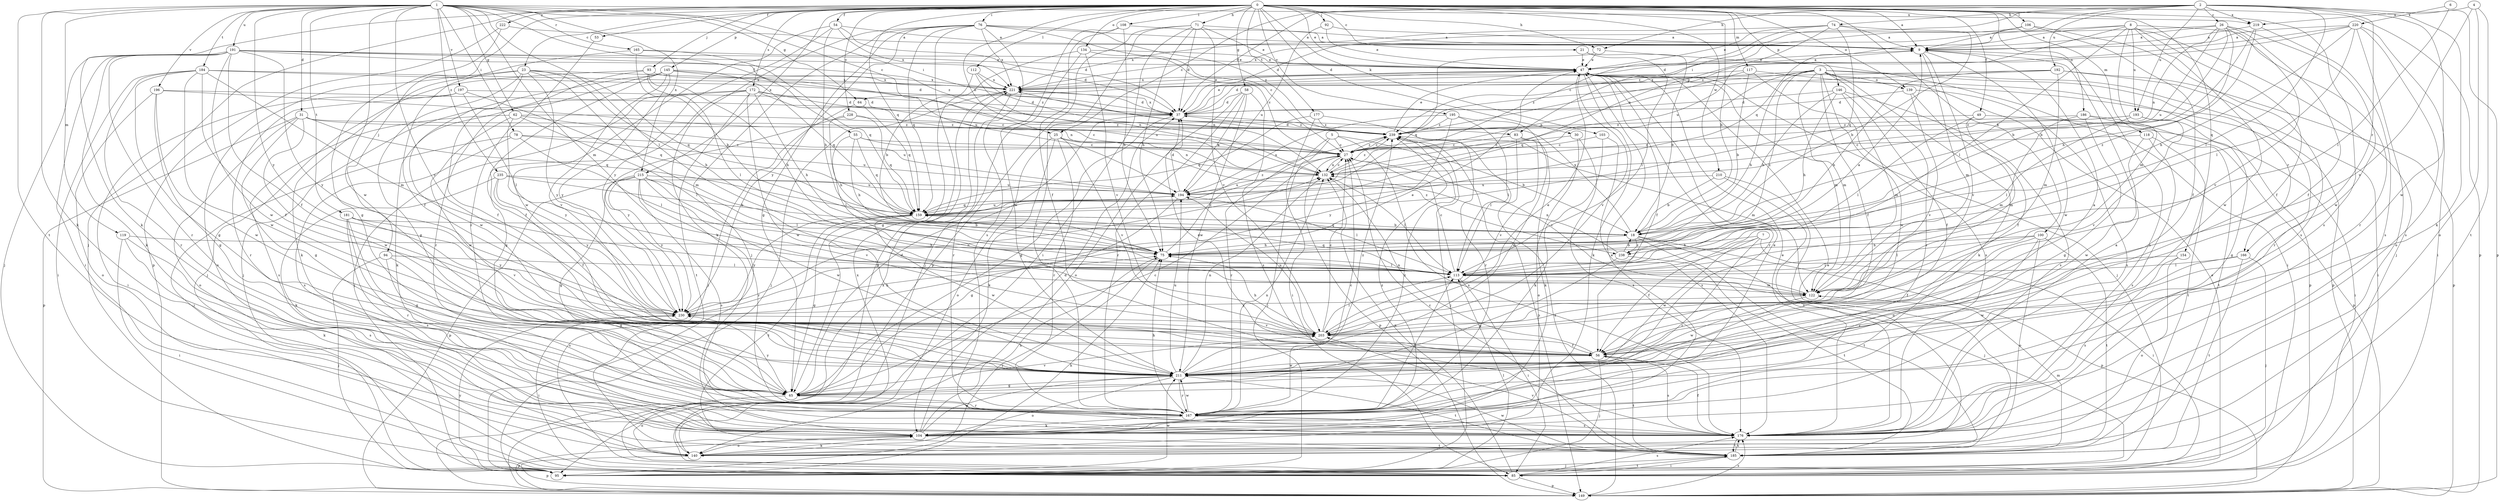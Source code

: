 strict digraph  {
0;
1;
2;
3;
4;
5;
6;
7;
8;
9;
18;
21;
23;
25;
26;
27;
30;
31;
37;
47;
49;
53;
54;
55;
56;
58;
62;
64;
65;
71;
72;
74;
75;
76;
78;
83;
85;
92;
93;
94;
95;
100;
103;
104;
106;
108;
112;
113;
117;
118;
119;
122;
132;
134;
139;
140;
145;
146;
149;
154;
159;
165;
166;
167;
172;
176;
177;
181;
184;
185;
186;
191;
192;
193;
194;
195;
196;
197;
203;
210;
211;
215;
219;
220;
221;
222;
228;
230;
235;
238;
239;
0 -> 9  [label=a];
0 -> 18  [label=b];
0 -> 21  [label=c];
0 -> 23  [label=c];
0 -> 30  [label=d];
0 -> 47  [label=e];
0 -> 49  [label=f];
0 -> 53  [label=f];
0 -> 54  [label=f];
0 -> 58  [label=g];
0 -> 71  [label=h];
0 -> 72  [label=h];
0 -> 76  [label=i];
0 -> 92  [label=j];
0 -> 93  [label=j];
0 -> 94  [label=j];
0 -> 95  [label=j];
0 -> 100  [label=k];
0 -> 103  [label=k];
0 -> 104  [label=k];
0 -> 106  [label=l];
0 -> 108  [label=l];
0 -> 112  [label=l];
0 -> 117  [label=m];
0 -> 118  [label=m];
0 -> 132  [label=n];
0 -> 134  [label=o];
0 -> 139  [label=o];
0 -> 145  [label=p];
0 -> 146  [label=p];
0 -> 149  [label=p];
0 -> 154  [label=q];
0 -> 159  [label=q];
0 -> 172  [label=s];
0 -> 176  [label=s];
0 -> 177  [label=t];
0 -> 186  [label=u];
0 -> 195  [label=v];
0 -> 210  [label=w];
0 -> 215  [label=x];
0 -> 222  [label=y];
0 -> 228  [label=y];
1 -> 25  [label=c];
1 -> 31  [label=d];
1 -> 55  [label=f];
1 -> 62  [label=g];
1 -> 64  [label=g];
1 -> 78  [label=i];
1 -> 83  [label=i];
1 -> 104  [label=k];
1 -> 113  [label=l];
1 -> 119  [label=m];
1 -> 122  [label=m];
1 -> 165  [label=r];
1 -> 181  [label=t];
1 -> 184  [label=t];
1 -> 185  [label=t];
1 -> 191  [label=u];
1 -> 196  [label=v];
1 -> 197  [label=v];
1 -> 203  [label=v];
1 -> 211  [label=w];
1 -> 215  [label=x];
1 -> 219  [label=x];
1 -> 230  [label=y];
1 -> 235  [label=z];
2 -> 25  [label=c];
2 -> 26  [label=c];
2 -> 37  [label=d];
2 -> 72  [label=h];
2 -> 74  [label=h];
2 -> 83  [label=i];
2 -> 104  [label=k];
2 -> 113  [label=l];
2 -> 149  [label=p];
2 -> 159  [label=q];
2 -> 166  [label=r];
2 -> 192  [label=u];
2 -> 193  [label=u];
2 -> 211  [label=w];
2 -> 219  [label=x];
3 -> 37  [label=d];
3 -> 56  [label=f];
3 -> 64  [label=g];
3 -> 75  [label=h];
3 -> 85  [label=i];
3 -> 104  [label=k];
3 -> 122  [label=m];
3 -> 139  [label=o];
3 -> 149  [label=p];
3 -> 159  [label=q];
3 -> 166  [label=r];
3 -> 167  [label=r];
3 -> 211  [label=w];
3 -> 238  [label=z];
4 -> 140  [label=o];
4 -> 185  [label=t];
4 -> 203  [label=v];
4 -> 219  [label=x];
5 -> 18  [label=b];
5 -> 27  [label=c];
5 -> 95  [label=j];
5 -> 167  [label=r];
5 -> 176  [label=s];
6 -> 113  [label=l];
6 -> 220  [label=x];
7 -> 56  [label=f];
7 -> 75  [label=h];
7 -> 85  [label=i];
7 -> 167  [label=r];
7 -> 211  [label=w];
8 -> 9  [label=a];
8 -> 37  [label=d];
8 -> 56  [label=f];
8 -> 95  [label=j];
8 -> 113  [label=l];
8 -> 122  [label=m];
8 -> 167  [label=r];
8 -> 193  [label=u];
8 -> 194  [label=u];
8 -> 211  [label=w];
9 -> 47  [label=e];
9 -> 122  [label=m];
9 -> 176  [label=s];
9 -> 203  [label=v];
9 -> 211  [label=w];
18 -> 75  [label=h];
18 -> 95  [label=j];
18 -> 149  [label=p];
18 -> 159  [label=q];
18 -> 185  [label=t];
18 -> 221  [label=x];
18 -> 238  [label=z];
21 -> 18  [label=b];
21 -> 47  [label=e];
21 -> 113  [label=l];
23 -> 65  [label=g];
23 -> 75  [label=h];
23 -> 104  [label=k];
23 -> 122  [label=m];
23 -> 140  [label=o];
23 -> 159  [label=q];
23 -> 211  [label=w];
23 -> 221  [label=x];
23 -> 230  [label=y];
25 -> 27  [label=c];
25 -> 104  [label=k];
25 -> 140  [label=o];
25 -> 167  [label=r];
25 -> 203  [label=v];
25 -> 238  [label=z];
26 -> 9  [label=a];
26 -> 18  [label=b];
26 -> 56  [label=f];
26 -> 132  [label=n];
26 -> 194  [label=u];
26 -> 203  [label=v];
26 -> 211  [label=w];
26 -> 221  [label=x];
26 -> 238  [label=z];
27 -> 132  [label=n];
27 -> 149  [label=p];
27 -> 239  [label=z];
30 -> 27  [label=c];
30 -> 140  [label=o];
30 -> 176  [label=s];
31 -> 27  [label=c];
31 -> 65  [label=g];
31 -> 140  [label=o];
31 -> 149  [label=p];
31 -> 159  [label=q];
31 -> 211  [label=w];
31 -> 239  [label=z];
37 -> 47  [label=e];
37 -> 65  [label=g];
37 -> 221  [label=x];
37 -> 239  [label=z];
47 -> 9  [label=a];
47 -> 56  [label=f];
47 -> 95  [label=j];
47 -> 104  [label=k];
47 -> 122  [label=m];
47 -> 167  [label=r];
47 -> 203  [label=v];
47 -> 221  [label=x];
49 -> 85  [label=i];
49 -> 113  [label=l];
49 -> 122  [label=m];
49 -> 239  [label=z];
53 -> 167  [label=r];
54 -> 9  [label=a];
54 -> 37  [label=d];
54 -> 75  [label=h];
54 -> 211  [label=w];
54 -> 221  [label=x];
54 -> 230  [label=y];
55 -> 27  [label=c];
55 -> 75  [label=h];
55 -> 113  [label=l];
55 -> 132  [label=n];
55 -> 159  [label=q];
56 -> 9  [label=a];
56 -> 37  [label=d];
56 -> 95  [label=j];
56 -> 132  [label=n];
56 -> 176  [label=s];
56 -> 185  [label=t];
56 -> 211  [label=w];
58 -> 37  [label=d];
58 -> 140  [label=o];
58 -> 167  [label=r];
58 -> 176  [label=s];
58 -> 194  [label=u];
58 -> 211  [label=w];
62 -> 113  [label=l];
62 -> 176  [label=s];
62 -> 194  [label=u];
62 -> 211  [label=w];
62 -> 230  [label=y];
62 -> 239  [label=z];
64 -> 85  [label=i];
64 -> 159  [label=q];
65 -> 27  [label=c];
65 -> 37  [label=d];
65 -> 140  [label=o];
65 -> 167  [label=r];
65 -> 203  [label=v];
65 -> 230  [label=y];
71 -> 9  [label=a];
71 -> 37  [label=d];
71 -> 47  [label=e];
71 -> 75  [label=h];
71 -> 85  [label=i];
71 -> 149  [label=p];
71 -> 167  [label=r];
71 -> 203  [label=v];
72 -> 47  [label=e];
72 -> 85  [label=i];
72 -> 159  [label=q];
74 -> 9  [label=a];
74 -> 18  [label=b];
74 -> 27  [label=c];
74 -> 47  [label=e];
74 -> 132  [label=n];
74 -> 159  [label=q];
74 -> 221  [label=x];
75 -> 27  [label=c];
75 -> 95  [label=j];
75 -> 113  [label=l];
76 -> 9  [label=a];
76 -> 27  [label=c];
76 -> 65  [label=g];
76 -> 95  [label=j];
76 -> 104  [label=k];
76 -> 149  [label=p];
76 -> 159  [label=q];
76 -> 176  [label=s];
76 -> 221  [label=x];
76 -> 230  [label=y];
76 -> 239  [label=z];
78 -> 27  [label=c];
78 -> 85  [label=i];
78 -> 113  [label=l];
78 -> 176  [label=s];
78 -> 194  [label=u];
83 -> 27  [label=c];
83 -> 104  [label=k];
83 -> 113  [label=l];
83 -> 203  [label=v];
85 -> 47  [label=e];
85 -> 132  [label=n];
85 -> 149  [label=p];
85 -> 176  [label=s];
85 -> 185  [label=t];
85 -> 221  [label=x];
92 -> 9  [label=a];
92 -> 47  [label=e];
92 -> 194  [label=u];
93 -> 56  [label=f];
93 -> 75  [label=h];
93 -> 95  [label=j];
93 -> 113  [label=l];
93 -> 221  [label=x];
94 -> 65  [label=g];
94 -> 95  [label=j];
94 -> 113  [label=l];
94 -> 176  [label=s];
95 -> 75  [label=h];
95 -> 113  [label=l];
95 -> 211  [label=w];
95 -> 230  [label=y];
100 -> 56  [label=f];
100 -> 75  [label=h];
100 -> 113  [label=l];
100 -> 140  [label=o];
100 -> 167  [label=r];
100 -> 185  [label=t];
103 -> 27  [label=c];
103 -> 104  [label=k];
103 -> 176  [label=s];
104 -> 9  [label=a];
104 -> 37  [label=d];
104 -> 47  [label=e];
104 -> 75  [label=h];
104 -> 140  [label=o];
104 -> 149  [label=p];
104 -> 185  [label=t];
104 -> 211  [label=w];
104 -> 239  [label=z];
106 -> 9  [label=a];
106 -> 56  [label=f];
106 -> 176  [label=s];
106 -> 239  [label=z];
108 -> 9  [label=a];
108 -> 56  [label=f];
108 -> 75  [label=h];
108 -> 211  [label=w];
112 -> 18  [label=b];
112 -> 132  [label=n];
112 -> 221  [label=x];
112 -> 239  [label=z];
113 -> 9  [label=a];
113 -> 27  [label=c];
113 -> 85  [label=i];
113 -> 122  [label=m];
113 -> 159  [label=q];
117 -> 18  [label=b];
117 -> 132  [label=n];
117 -> 149  [label=p];
117 -> 176  [label=s];
117 -> 221  [label=x];
118 -> 27  [label=c];
118 -> 176  [label=s];
118 -> 185  [label=t];
118 -> 211  [label=w];
119 -> 75  [label=h];
119 -> 85  [label=i];
119 -> 104  [label=k];
119 -> 176  [label=s];
122 -> 27  [label=c];
122 -> 211  [label=w];
122 -> 230  [label=y];
132 -> 27  [label=c];
132 -> 113  [label=l];
132 -> 194  [label=u];
132 -> 239  [label=z];
134 -> 27  [label=c];
134 -> 47  [label=e];
134 -> 65  [label=g];
134 -> 95  [label=j];
134 -> 203  [label=v];
139 -> 37  [label=d];
139 -> 56  [label=f];
139 -> 176  [label=s];
139 -> 203  [label=v];
140 -> 104  [label=k];
140 -> 149  [label=p];
140 -> 221  [label=x];
145 -> 56  [label=f];
145 -> 95  [label=j];
145 -> 132  [label=n];
145 -> 159  [label=q];
145 -> 167  [label=r];
145 -> 203  [label=v];
145 -> 221  [label=x];
145 -> 230  [label=y];
146 -> 18  [label=b];
146 -> 37  [label=d];
146 -> 56  [label=f];
146 -> 75  [label=h];
146 -> 122  [label=m];
146 -> 176  [label=s];
149 -> 176  [label=s];
149 -> 239  [label=z];
154 -> 113  [label=l];
154 -> 140  [label=o];
154 -> 176  [label=s];
159 -> 18  [label=b];
159 -> 65  [label=g];
159 -> 185  [label=t];
159 -> 194  [label=u];
159 -> 211  [label=w];
159 -> 230  [label=y];
159 -> 239  [label=z];
165 -> 18  [label=b];
165 -> 47  [label=e];
165 -> 56  [label=f];
165 -> 159  [label=q];
166 -> 95  [label=j];
166 -> 113  [label=l];
166 -> 185  [label=t];
166 -> 211  [label=w];
167 -> 27  [label=c];
167 -> 47  [label=e];
167 -> 75  [label=h];
167 -> 104  [label=k];
167 -> 113  [label=l];
167 -> 132  [label=n];
167 -> 176  [label=s];
167 -> 211  [label=w];
167 -> 239  [label=z];
172 -> 27  [label=c];
172 -> 37  [label=d];
172 -> 65  [label=g];
172 -> 75  [label=h];
172 -> 95  [label=j];
172 -> 104  [label=k];
172 -> 132  [label=n];
172 -> 185  [label=t];
172 -> 211  [label=w];
176 -> 47  [label=e];
176 -> 56  [label=f];
176 -> 185  [label=t];
177 -> 85  [label=i];
177 -> 159  [label=q];
177 -> 167  [label=r];
177 -> 239  [label=z];
181 -> 18  [label=b];
181 -> 65  [label=g];
181 -> 167  [label=r];
181 -> 176  [label=s];
181 -> 203  [label=v];
181 -> 230  [label=y];
184 -> 37  [label=d];
184 -> 56  [label=f];
184 -> 65  [label=g];
184 -> 85  [label=i];
184 -> 122  [label=m];
184 -> 167  [label=r];
184 -> 211  [label=w];
184 -> 221  [label=x];
185 -> 27  [label=c];
185 -> 47  [label=e];
185 -> 85  [label=i];
185 -> 95  [label=j];
185 -> 122  [label=m];
185 -> 176  [label=s];
185 -> 203  [label=v];
185 -> 211  [label=w];
186 -> 65  [label=g];
186 -> 122  [label=m];
186 -> 149  [label=p];
186 -> 185  [label=t];
186 -> 239  [label=z];
191 -> 37  [label=d];
191 -> 47  [label=e];
191 -> 56  [label=f];
191 -> 85  [label=i];
191 -> 95  [label=j];
191 -> 104  [label=k];
191 -> 167  [label=r];
191 -> 194  [label=u];
191 -> 211  [label=w];
191 -> 230  [label=y];
191 -> 239  [label=z];
192 -> 75  [label=h];
192 -> 122  [label=m];
192 -> 149  [label=p];
192 -> 167  [label=r];
192 -> 221  [label=x];
192 -> 239  [label=z];
193 -> 65  [label=g];
193 -> 113  [label=l];
193 -> 132  [label=n];
193 -> 203  [label=v];
193 -> 239  [label=z];
194 -> 37  [label=d];
194 -> 65  [label=g];
194 -> 113  [label=l];
194 -> 159  [label=q];
195 -> 113  [label=l];
195 -> 194  [label=u];
195 -> 211  [label=w];
195 -> 230  [label=y];
195 -> 239  [label=z];
196 -> 37  [label=d];
196 -> 65  [label=g];
196 -> 132  [label=n];
196 -> 140  [label=o];
196 -> 211  [label=w];
197 -> 37  [label=d];
197 -> 85  [label=i];
197 -> 113  [label=l];
197 -> 159  [label=q];
197 -> 167  [label=r];
203 -> 27  [label=c];
203 -> 47  [label=e];
203 -> 56  [label=f];
203 -> 75  [label=h];
203 -> 113  [label=l];
203 -> 194  [label=u];
210 -> 18  [label=b];
210 -> 140  [label=o];
210 -> 176  [label=s];
210 -> 194  [label=u];
211 -> 65  [label=g];
211 -> 132  [label=n];
211 -> 140  [label=o];
211 -> 167  [label=r];
211 -> 185  [label=t];
211 -> 194  [label=u];
211 -> 239  [label=z];
215 -> 65  [label=g];
215 -> 113  [label=l];
215 -> 149  [label=p];
215 -> 167  [label=r];
215 -> 176  [label=s];
215 -> 194  [label=u];
215 -> 203  [label=v];
215 -> 211  [label=w];
215 -> 230  [label=y];
219 -> 9  [label=a];
219 -> 18  [label=b];
219 -> 75  [label=h];
219 -> 176  [label=s];
220 -> 9  [label=a];
220 -> 37  [label=d];
220 -> 75  [label=h];
220 -> 85  [label=i];
220 -> 113  [label=l];
220 -> 140  [label=o];
220 -> 176  [label=s];
220 -> 239  [label=z];
221 -> 37  [label=d];
221 -> 47  [label=e];
221 -> 95  [label=j];
221 -> 167  [label=r];
222 -> 9  [label=a];
222 -> 65  [label=g];
222 -> 149  [label=p];
228 -> 75  [label=h];
228 -> 159  [label=q];
228 -> 230  [label=y];
228 -> 239  [label=z];
230 -> 47  [label=e];
230 -> 75  [label=h];
230 -> 85  [label=i];
230 -> 132  [label=n];
230 -> 203  [label=v];
235 -> 18  [label=b];
235 -> 56  [label=f];
235 -> 104  [label=k];
235 -> 194  [label=u];
235 -> 230  [label=y];
238 -> 18  [label=b];
238 -> 65  [label=g];
238 -> 132  [label=n];
238 -> 185  [label=t];
239 -> 27  [label=c];
239 -> 37  [label=d];
239 -> 47  [label=e];
239 -> 95  [label=j];
239 -> 122  [label=m];
239 -> 149  [label=p];
}
